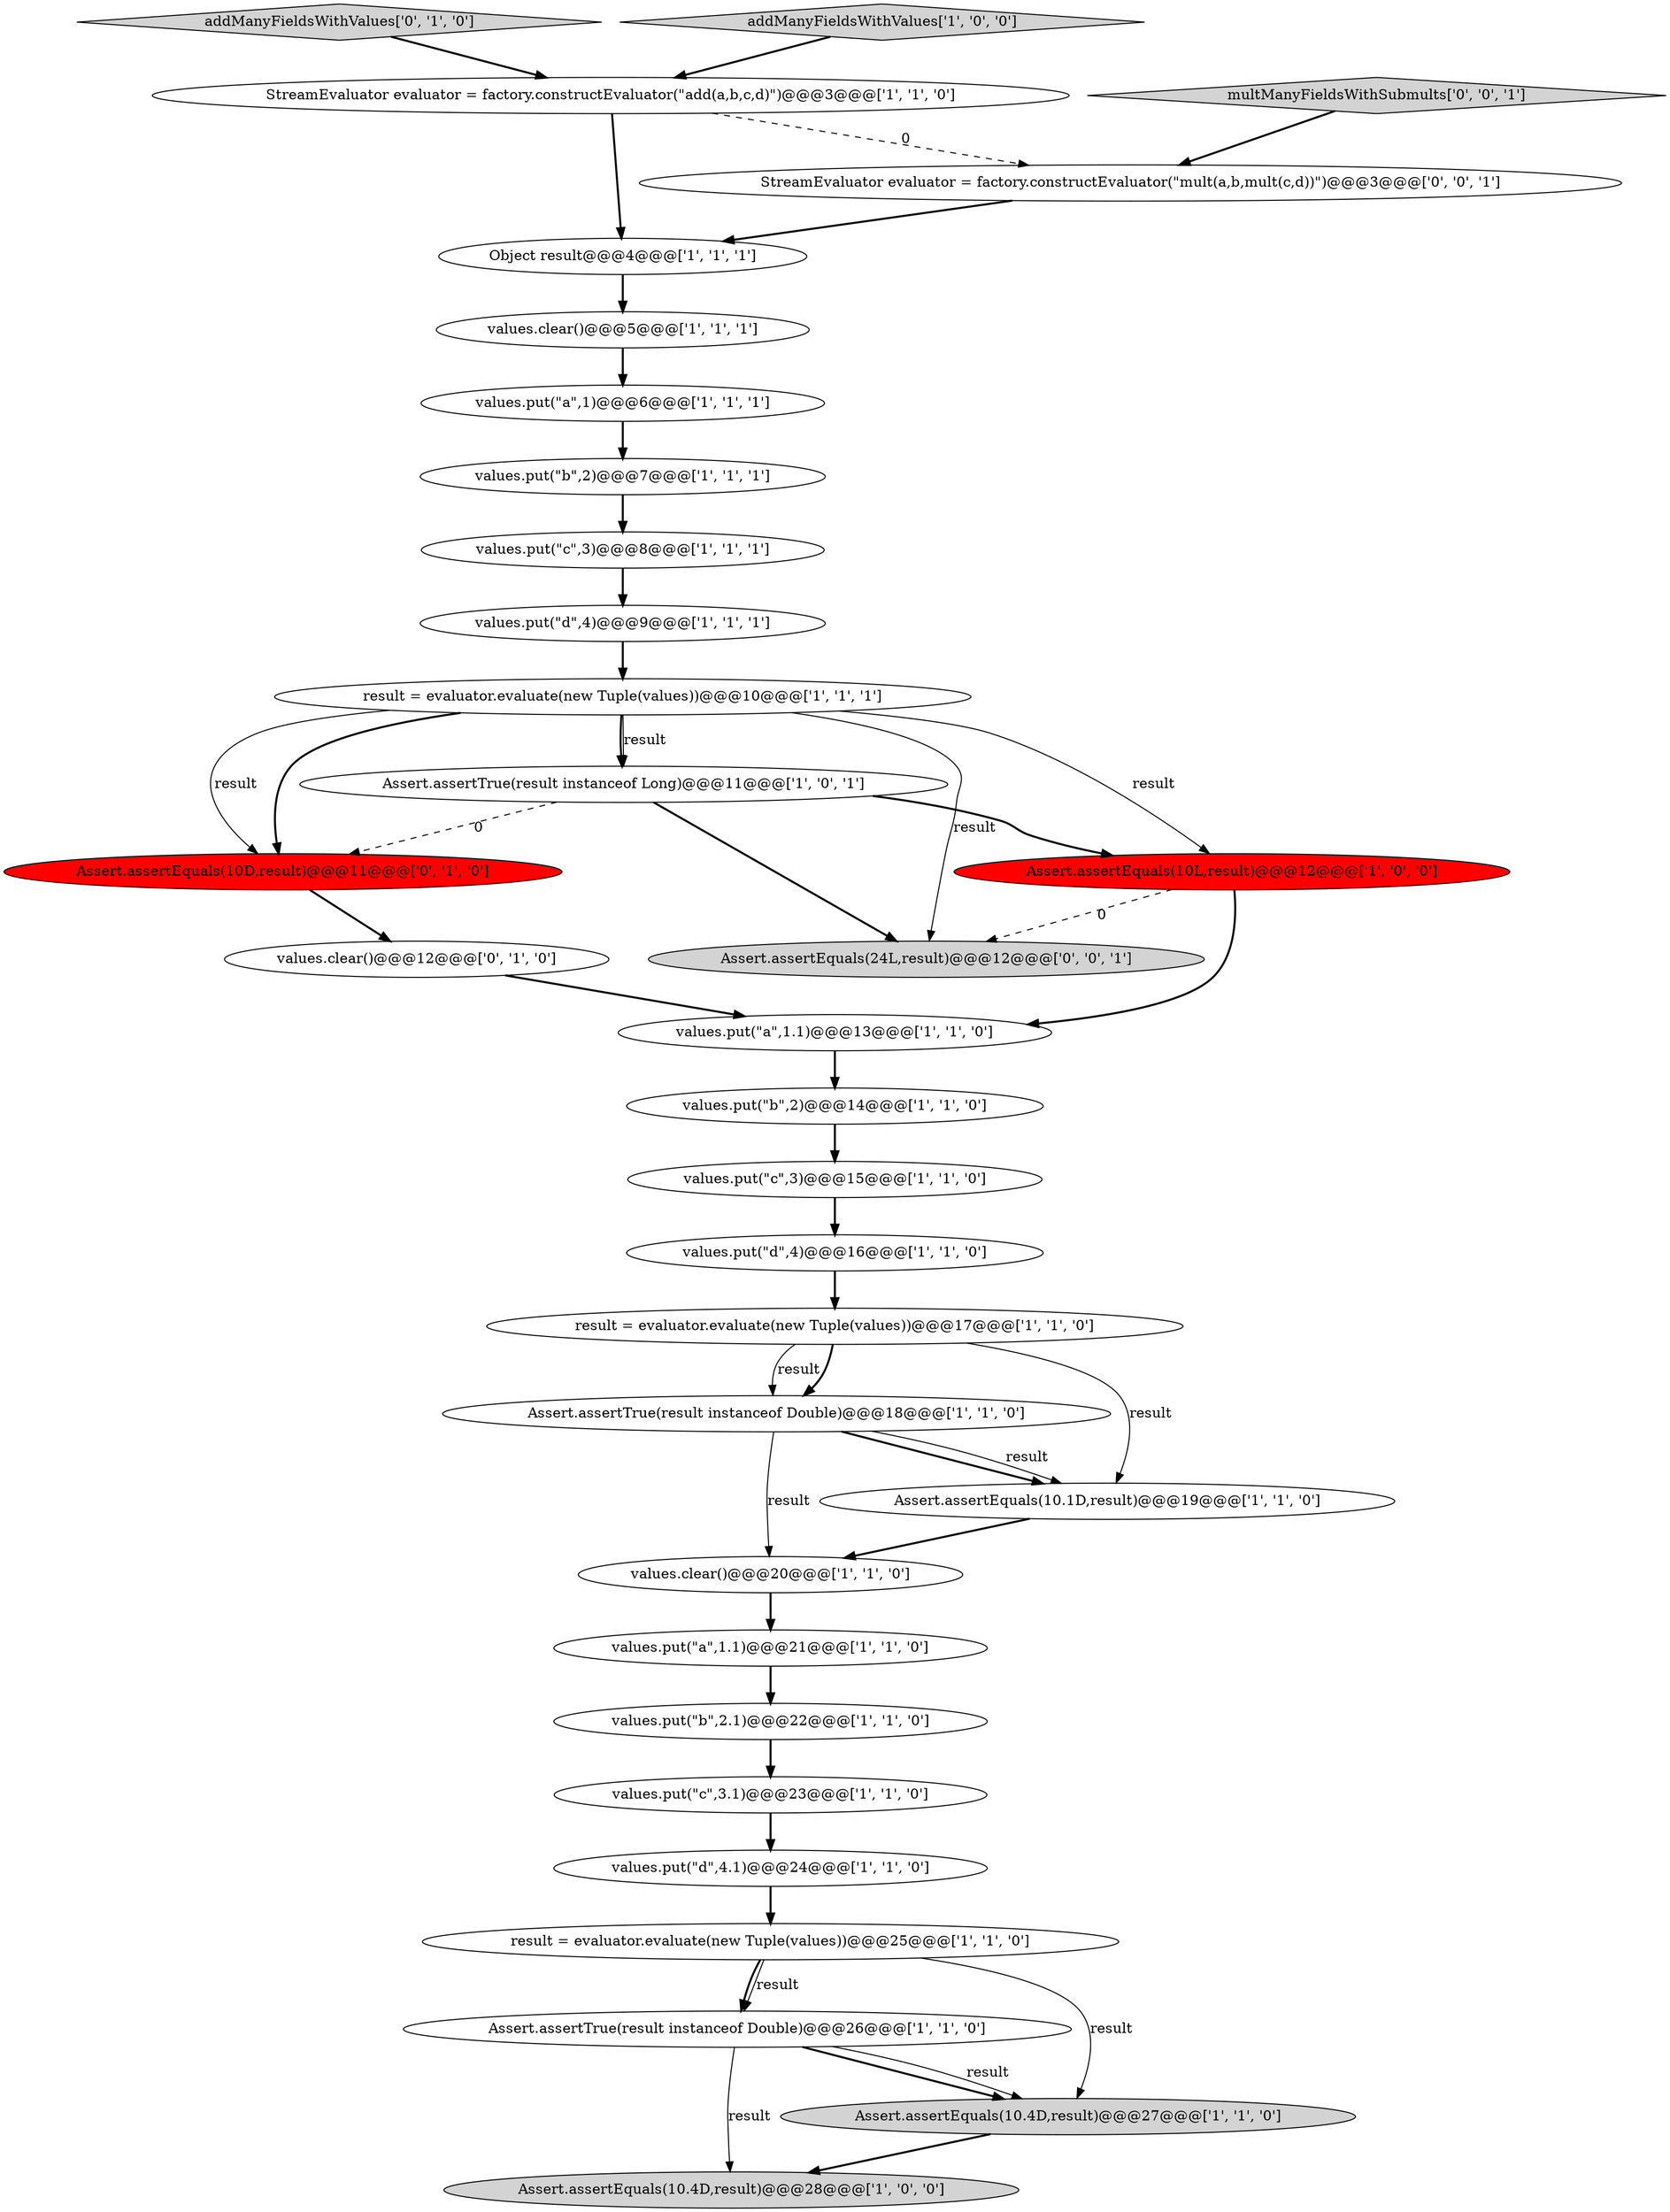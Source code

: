 digraph {
14 [style = filled, label = "values.put(\"a\",1.1)@@@13@@@['1', '1', '0']", fillcolor = white, shape = ellipse image = "AAA0AAABBB1BBB"];
28 [style = filled, label = "addManyFieldsWithValues['0', '1', '0']", fillcolor = lightgray, shape = diamond image = "AAA0AAABBB2BBB"];
16 [style = filled, label = "Object result@@@4@@@['1', '1', '1']", fillcolor = white, shape = ellipse image = "AAA0AAABBB1BBB"];
4 [style = filled, label = "Assert.assertEquals(10.4D,result)@@@28@@@['1', '0', '0']", fillcolor = lightgray, shape = ellipse image = "AAA0AAABBB1BBB"];
25 [style = filled, label = "values.put(\"c\",3.1)@@@23@@@['1', '1', '0']", fillcolor = white, shape = ellipse image = "AAA0AAABBB1BBB"];
5 [style = filled, label = "values.put(\"b\",2.1)@@@22@@@['1', '1', '0']", fillcolor = white, shape = ellipse image = "AAA0AAABBB1BBB"];
10 [style = filled, label = "values.put(\"c\",3)@@@15@@@['1', '1', '0']", fillcolor = white, shape = ellipse image = "AAA0AAABBB1BBB"];
30 [style = filled, label = "Assert.assertEquals(24L,result)@@@12@@@['0', '0', '1']", fillcolor = lightgray, shape = ellipse image = "AAA0AAABBB3BBB"];
11 [style = filled, label = "values.put(\"d\",4)@@@16@@@['1', '1', '0']", fillcolor = white, shape = ellipse image = "AAA0AAABBB1BBB"];
0 [style = filled, label = "values.put(\"a\",1.1)@@@21@@@['1', '1', '0']", fillcolor = white, shape = ellipse image = "AAA0AAABBB1BBB"];
6 [style = filled, label = "values.put(\"b\",2)@@@7@@@['1', '1', '1']", fillcolor = white, shape = ellipse image = "AAA0AAABBB1BBB"];
19 [style = filled, label = "values.put(\"c\",3)@@@8@@@['1', '1', '1']", fillcolor = white, shape = ellipse image = "AAA0AAABBB1BBB"];
26 [style = filled, label = "values.put(\"a\",1)@@@6@@@['1', '1', '1']", fillcolor = white, shape = ellipse image = "AAA0AAABBB1BBB"];
7 [style = filled, label = "StreamEvaluator evaluator = factory.constructEvaluator(\"add(a,b,c,d)\")@@@3@@@['1', '1', '0']", fillcolor = white, shape = ellipse image = "AAA0AAABBB1BBB"];
12 [style = filled, label = "result = evaluator.evaluate(new Tuple(values))@@@17@@@['1', '1', '0']", fillcolor = white, shape = ellipse image = "AAA0AAABBB1BBB"];
9 [style = filled, label = "addManyFieldsWithValues['1', '0', '0']", fillcolor = lightgray, shape = diamond image = "AAA0AAABBB1BBB"];
21 [style = filled, label = "Assert.assertTrue(result instanceof Long)@@@11@@@['1', '0', '1']", fillcolor = white, shape = ellipse image = "AAA0AAABBB1BBB"];
27 [style = filled, label = "Assert.assertEquals(10D,result)@@@11@@@['0', '1', '0']", fillcolor = red, shape = ellipse image = "AAA1AAABBB2BBB"];
13 [style = filled, label = "result = evaluator.evaluate(new Tuple(values))@@@25@@@['1', '1', '0']", fillcolor = white, shape = ellipse image = "AAA0AAABBB1BBB"];
15 [style = filled, label = "result = evaluator.evaluate(new Tuple(values))@@@10@@@['1', '1', '1']", fillcolor = white, shape = ellipse image = "AAA0AAABBB1BBB"];
17 [style = filled, label = "values.put(\"d\",4)@@@9@@@['1', '1', '1']", fillcolor = white, shape = ellipse image = "AAA0AAABBB1BBB"];
23 [style = filled, label = "values.put(\"b\",2)@@@14@@@['1', '1', '0']", fillcolor = white, shape = ellipse image = "AAA0AAABBB1BBB"];
29 [style = filled, label = "values.clear()@@@12@@@['0', '1', '0']", fillcolor = white, shape = ellipse image = "AAA0AAABBB2BBB"];
2 [style = filled, label = "values.clear()@@@5@@@['1', '1', '1']", fillcolor = white, shape = ellipse image = "AAA0AAABBB1BBB"];
8 [style = filled, label = "values.put(\"d\",4.1)@@@24@@@['1', '1', '0']", fillcolor = white, shape = ellipse image = "AAA0AAABBB1BBB"];
3 [style = filled, label = "Assert.assertEquals(10.4D,result)@@@27@@@['1', '1', '0']", fillcolor = lightgray, shape = ellipse image = "AAA0AAABBB1BBB"];
18 [style = filled, label = "Assert.assertTrue(result instanceof Double)@@@18@@@['1', '1', '0']", fillcolor = white, shape = ellipse image = "AAA0AAABBB1BBB"];
20 [style = filled, label = "Assert.assertTrue(result instanceof Double)@@@26@@@['1', '1', '0']", fillcolor = white, shape = ellipse image = "AAA0AAABBB1BBB"];
1 [style = filled, label = "values.clear()@@@20@@@['1', '1', '0']", fillcolor = white, shape = ellipse image = "AAA0AAABBB1BBB"];
24 [style = filled, label = "Assert.assertEquals(10.1D,result)@@@19@@@['1', '1', '0']", fillcolor = white, shape = ellipse image = "AAA0AAABBB1BBB"];
31 [style = filled, label = "multManyFieldsWithSubmults['0', '0', '1']", fillcolor = lightgray, shape = diamond image = "AAA0AAABBB3BBB"];
32 [style = filled, label = "StreamEvaluator evaluator = factory.constructEvaluator(\"mult(a,b,mult(c,d))\")@@@3@@@['0', '0', '1']", fillcolor = white, shape = ellipse image = "AAA0AAABBB3BBB"];
22 [style = filled, label = "Assert.assertEquals(10L,result)@@@12@@@['1', '0', '0']", fillcolor = red, shape = ellipse image = "AAA1AAABBB1BBB"];
2->26 [style = bold, label=""];
18->24 [style = bold, label=""];
13->3 [style = solid, label="result"];
21->27 [style = dashed, label="0"];
13->20 [style = solid, label="result"];
15->21 [style = bold, label=""];
31->32 [style = bold, label=""];
12->24 [style = solid, label="result"];
28->7 [style = bold, label=""];
11->12 [style = bold, label=""];
15->22 [style = solid, label="result"];
20->3 [style = bold, label=""];
6->19 [style = bold, label=""];
19->17 [style = bold, label=""];
1->0 [style = bold, label=""];
32->16 [style = bold, label=""];
16->2 [style = bold, label=""];
26->6 [style = bold, label=""];
9->7 [style = bold, label=""];
21->30 [style = bold, label=""];
20->3 [style = solid, label="result"];
3->4 [style = bold, label=""];
20->4 [style = solid, label="result"];
5->25 [style = bold, label=""];
18->1 [style = solid, label="result"];
15->30 [style = solid, label="result"];
14->23 [style = bold, label=""];
15->21 [style = solid, label="result"];
12->18 [style = solid, label="result"];
21->22 [style = bold, label=""];
22->30 [style = dashed, label="0"];
7->16 [style = bold, label=""];
12->18 [style = bold, label=""];
17->15 [style = bold, label=""];
29->14 [style = bold, label=""];
23->10 [style = bold, label=""];
7->32 [style = dashed, label="0"];
25->8 [style = bold, label=""];
13->20 [style = bold, label=""];
24->1 [style = bold, label=""];
27->29 [style = bold, label=""];
15->27 [style = solid, label="result"];
22->14 [style = bold, label=""];
15->27 [style = bold, label=""];
18->24 [style = solid, label="result"];
8->13 [style = bold, label=""];
0->5 [style = bold, label=""];
10->11 [style = bold, label=""];
}
